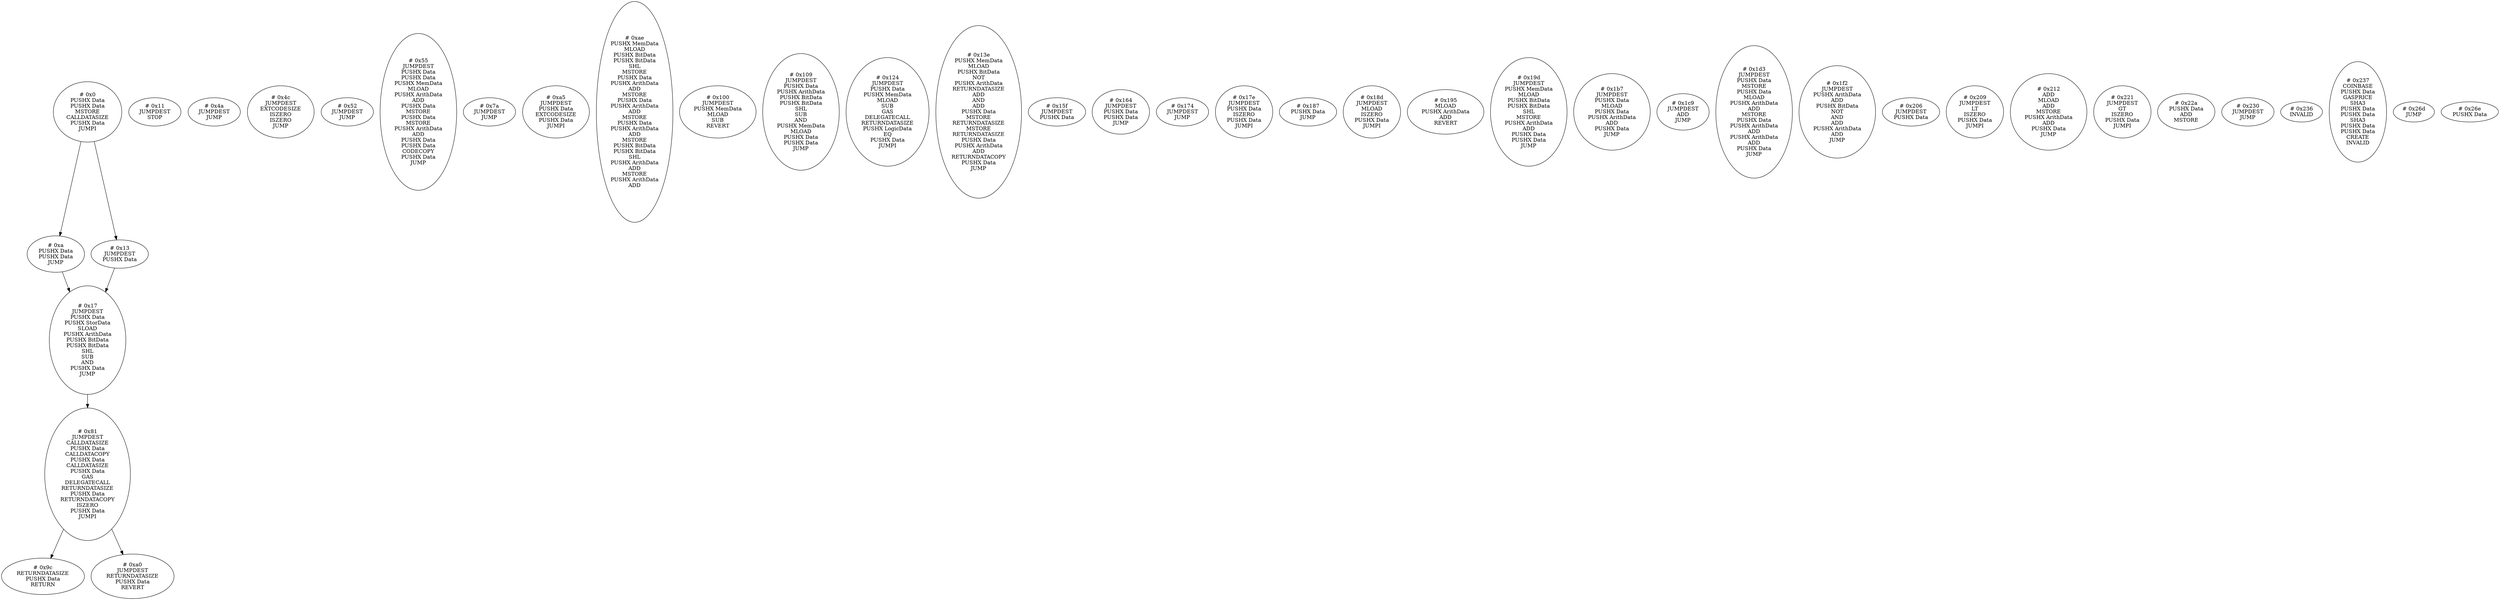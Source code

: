 /* Generated by GvGen v.1.0 (https://www.github.com/stricaud/gvgen) */

digraph G {
compound=true;
   node1 [label="# 0x0
PUSHX Data
PUSHX Data
MSTORE
CALLDATASIZE
PUSHX Data
JUMPI
"];
   node2 [label="# 0xa
PUSHX Data
PUSHX Data
JUMP
"];
   node3 [label="# 0x11
JUMPDEST
STOP
"];
   node4 [label="# 0x13
JUMPDEST
PUSHX Data
"];
   node5 [label="# 0x17
JUMPDEST
PUSHX Data
PUSHX StorData
SLOAD
PUSHX ArithData
PUSHX BitData
PUSHX BitData
SHL
SUB
AND
PUSHX Data
JUMP
"];
   node6 [label="# 0x4a
JUMPDEST
JUMP
"];
   node7 [label="# 0x4c
JUMPDEST
EXTCODESIZE
ISZERO
ISZERO
JUMP
"];
   node8 [label="# 0x52
JUMPDEST
JUMP
"];
   node9 [label="# 0x55
JUMPDEST
PUSHX Data
PUSHX Data
PUSHX MemData
MLOAD
PUSHX ArithData
ADD
PUSHX Data
MSTORE
PUSHX Data
MSTORE
PUSHX ArithData
ADD
PUSHX Data
PUSHX Data
CODECOPY
PUSHX Data
JUMP
"];
   node10 [label="# 0x7a
JUMPDEST
JUMP
"];
   node11 [label="# 0x81
JUMPDEST
CALLDATASIZE
PUSHX Data
CALLDATACOPY
PUSHX Data
CALLDATASIZE
PUSHX Data
GAS
DELEGATECALL
RETURNDATASIZE
PUSHX Data
RETURNDATACOPY
ISZERO
PUSHX Data
JUMPI
"];
   node12 [label="# 0x9c
RETURNDATASIZE
PUSHX Data
RETURN
"];
   node13 [label="# 0xa0
JUMPDEST
RETURNDATASIZE
PUSHX Data
REVERT
"];
   node14 [label="# 0xa5
JUMPDEST
PUSHX Data
EXTCODESIZE
PUSHX Data
JUMPI
"];
   node15 [label="# 0xae
PUSHX MemData
MLOAD
PUSHX BitData
PUSHX BitData
SHL
MSTORE
PUSHX Data
PUSHX ArithData
ADD
MSTORE
PUSHX Data
PUSHX ArithData
ADD
MSTORE
PUSHX Data
PUSHX ArithData
ADD
MSTORE
PUSHX BitData
PUSHX BitData
SHL
PUSHX ArithData
ADD
MSTORE
PUSHX ArithData
ADD
"];
   node16 [label="# 0x100
JUMPDEST
PUSHX MemData
MLOAD
SUB
REVERT
"];
   node17 [label="# 0x109
JUMPDEST
PUSHX Data
PUSHX ArithData
PUSHX BitData
PUSHX BitData
SHL
SUB
AND
PUSHX MemData
MLOAD
PUSHX Data
PUSHX Data
JUMP
"];
   node18 [label="# 0x124
JUMPDEST
PUSHX Data
PUSHX MemData
MLOAD
SUB
GAS
DELEGATECALL
RETURNDATASIZE
PUSHX LogicData
EQ
PUSHX Data
JUMPI
"];
   node19 [label="# 0x13e
PUSHX MemData
MLOAD
PUSHX BitData
NOT
PUSHX ArithData
RETURNDATASIZE
ADD
AND
ADD
PUSHX Data
MSTORE
RETURNDATASIZE
MSTORE
RETURNDATASIZE
PUSHX Data
PUSHX ArithData
ADD
RETURNDATACOPY
PUSHX Data
JUMP
"];
   node20 [label="# 0x15f
JUMPDEST
PUSHX Data
"];
   node21 [label="# 0x164
JUMPDEST
PUSHX Data
PUSHX Data
JUMP
"];
   node22 [label="# 0x174
JUMPDEST
JUMP
"];
   node23 [label="# 0x17e
JUMPDEST
PUSHX Data
ISZERO
PUSHX Data
JUMPI
"];
   node24 [label="# 0x187
PUSHX Data
JUMP
"];
   node25 [label="# 0x18d
JUMPDEST
MLOAD
ISZERO
PUSHX Data
JUMPI
"];
   node26 [label="# 0x195
MLOAD
PUSHX ArithData
ADD
REVERT
"];
   node27 [label="# 0x19d
JUMPDEST
PUSHX MemData
MLOAD
PUSHX BitData
PUSHX BitData
SHL
MSTORE
PUSHX ArithData
ADD
PUSHX Data
PUSHX Data
JUMP
"];
   node28 [label="# 0x1b7
JUMPDEST
PUSHX Data
MLOAD
PUSHX Data
PUSHX ArithData
ADD
PUSHX Data
JUMP
"];
   node29 [label="# 0x1c9
JUMPDEST
ADD
JUMP
"];
   node30 [label="# 0x1d3
JUMPDEST
PUSHX Data
MSTORE
PUSHX Data
MLOAD
PUSHX ArithData
ADD
MSTORE
PUSHX Data
PUSHX ArithData
ADD
PUSHX ArithData
ADD
PUSHX Data
JUMP
"];
   node31 [label="# 0x1f2
JUMPDEST
PUSHX ArithData
ADD
PUSHX BitData
NOT
AND
ADD
PUSHX ArithData
ADD
JUMP
"];
   node32 [label="# 0x206
JUMPDEST
PUSHX Data
"];
   node33 [label="# 0x209
JUMPDEST
LT
ISZERO
PUSHX Data
JUMPI
"];
   node34 [label="# 0x212
ADD
MLOAD
ADD
MSTORE
PUSHX ArithData
ADD
PUSHX Data
JUMP
"];
   node35 [label="# 0x221
JUMPDEST
GT
ISZERO
PUSHX Data
JUMPI
"];
   node36 [label="# 0x22a
PUSHX Data
ADD
MSTORE
"];
   node37 [label="# 0x230
JUMPDEST
JUMP
"];
   node38 [label="# 0x236
INVALID
"];
   node39 [label="# 0x237
COINBASE
PUSHX Data
GASPRICE
SHA3
PUSHX Data
PUSHX Data
SHA3
PUSHX Data
PUSHX Data
CREATE
INVALID
"];
   node40 [label="# 0x26d
JUMP
"];
   node41 [label="# 0x26e
PUSHX Data
"];
node1->node4;
node1->node2;
node2->node5;
node4->node5;
node5->node11;
node11->node13;
node11->node12;
}
